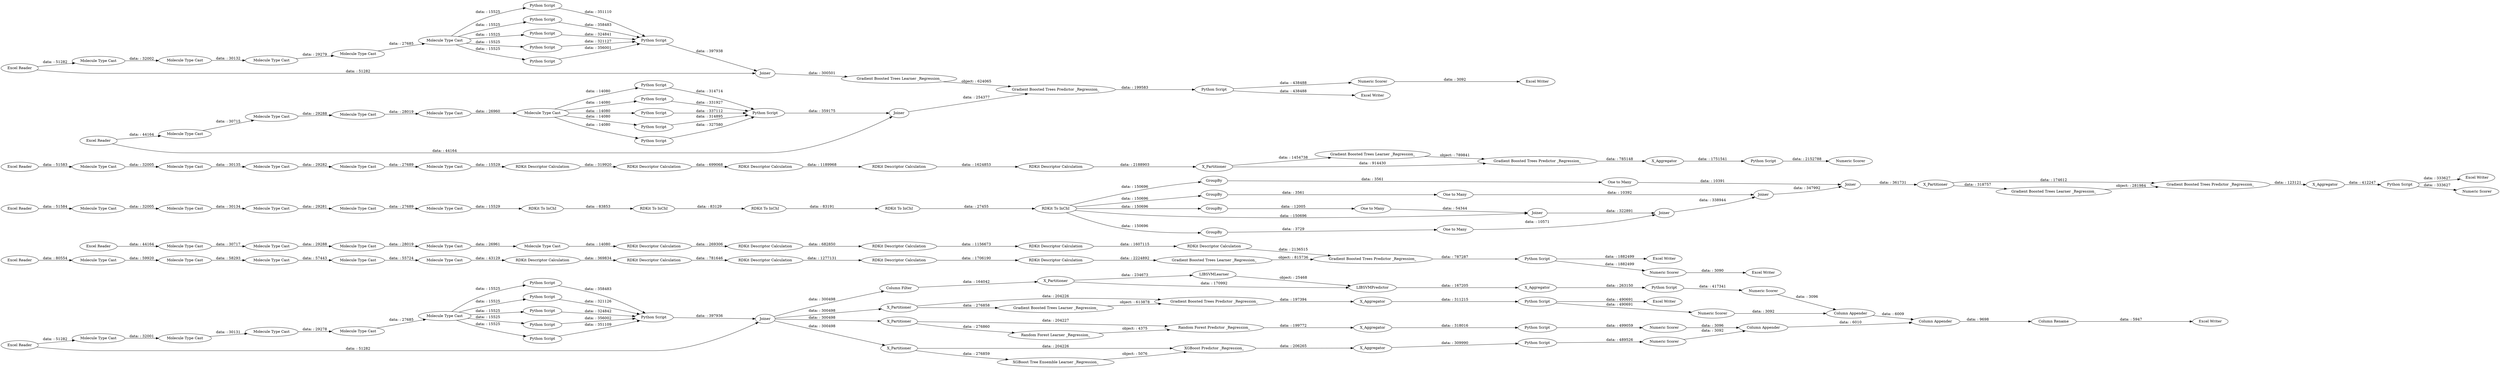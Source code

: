 digraph {
	"-2553946510305849379_755" [label="Excel Writer"]
	"-8061029989726179191_308" [label="Excel Writer"]
	"2899640240185269789_264" [label="One to Many"]
	"-8061029989726179191_306" [label="Excel Writer"]
	"4664968175779325071_6" [label="Molecule Type Cast"]
	"4736564197641789392_5" [label="Molecule Type Cast"]
	"-2553946510305849379_264" [label="Python Script"]
	"-8061029989726179191_310" [label="Excel Reader"]
	"4664968175779325071_5" [label="Molecule Type Cast"]
	"-2553946510305849379_748" [label=X_Partitioner]
	"-8273446518506978068_689" [label=X_Partitioner]
	"-4533547156431434219_7" [label="Molecule Type Cast"]
	"-324989362007042059_9" [label="Molecule Type Cast"]
	"2899640240185269789_279" [label=Joiner]
	"4664968175779325071_7" [label="Molecule Type Cast"]
	"2899640240185269789_282" [label=Joiner]
	"-8273446518506978068_905" [label="Excel Writer"]
	"3823163891039364435_6" [label="Molecule Type Cast"]
	"-2553946510305849379_259" [label=LIBSVMPredictor]
	"2899640240185269789_283" [label=GroupBy]
	"-2553946510305849379_751" [label="Excel Writer"]
	"3823163891039364435_4" [label="Molecule Type Cast"]
	"2899640240185269789_262" [label=GroupBy]
	"-324989362007042059_12" [label="RDKit To InChI"]
	"-8061029989726179191_280" [label="Excel Reader"]
	"2899640240185269789_284" [label="One to Many"]
	"4736564197641789392_6" [label="Molecule Type Cast"]
	"-2553946510305849379_238" [label="XGBoost Tree Ensemble Learner _Regression_"]
	"-2553946510305849379_746" [label=X_Partitioner]
	"-2553946510305849379_261" [label="Numeric Scorer"]
	"-2553946510305849379_260" [label="Python Script"]
	"-8273446518506978068_688" [label="Numeric Scorer"]
	"-2553946510305849379_235" [label="XGBoost Predictor _Regression_"]
	"3823163891039364435_3" [label="Molecule Type Cast"]
	"-2553946510305849379_749" [label=X_Aggregator]
	"8261289540778171566_149" [label="Python Script"]
	"6420225725657541809_741" [label="RDKit Descriptor Calculation"]
	"-8061029989726179191_296" [label="Gradient Boosted Trees Learner _Regression_"]
	"-8273446518506978068_890" [label="Excel Reader"]
	"4736564197641789392_3" [label="Molecule Type Cast"]
	"-8273446518506978068_295" [label="Gradient Boosted Trees Learner _Regression_"]
	"6576787940834301889_744" [label="RDKit Descriptor Calculation"]
	"-7903679245630492287_3" [label="Molecule Type Cast"]
	"-324989362007042059_6" [label="Molecule Type Cast"]
	"4911136709628394771_5" [label="Molecule Type Cast"]
	"4736564197641789392_7" [label="Molecule Type Cast"]
	"-6120382970469981376_744" [label="RDKit Descriptor Calculation"]
	"-6120382970469981376_742" [label="RDKit Descriptor Calculation"]
	"2899640240185269789_281" [label=Joiner]
	"-4533547156431434219_3" [label="Molecule Type Cast"]
	"-4533547156431434219_5" [label="Molecule Type Cast"]
	"-8061029989726179191_307" [label="Numeric Scorer"]
	"6420225725657541809_743" [label="RDKit Descriptor Calculation"]
	"6420225725657541809_740" [label="RDKit Descriptor Calculation"]
	"-534808259152525972_149" [label="Python Script"]
	"-324989362007042059_13" [label="RDKit To InChI"]
	"-8273446518506978068_895" [label=X_Partitioner]
	"-8061029989726179191_298" [label=Joiner]
	"-2553946510305849379_742" [label=X_Partitioner]
	"-534808259152525972_150" [label="Python Script"]
	"-2553946510305849379_752" [label=Joiner]
	"-2553946510305849379_750" [label="Gradient Boosted Trees Learner _Regression_"]
	"-8273446518506978068_739" [label=X_Aggregator]
	"8261289540778171566_146" [label="Python Script"]
	"8261289540778171566_162" [label="Python Script"]
	"-8273446518506978068_240" [label="Excel Reader"]
	"-2553946510305849379_168" [label="Python Script"]
	"-2553946510305849379_240" [label="Excel Reader"]
	"-8061029989726179191_286" [label="Gradient Boosted Trees Predictor _Regression_"]
	"-8273446518506978068_894" [label="Gradient Boosted Trees Predictor _Regression_"]
	"-2553946510305849379_256" [label="Numeric Scorer"]
	"-324989362007042059_4" [label="Molecule Type Cast"]
	"4911136709628394771_4" [label="Molecule Type Cast"]
	"-8273446518506978068_257" [label="Python Script"]
	"-1962270303920732634_146" [label="Python Script"]
	"-8061029989726179191_304" [label="Gradient Boosted Trees Predictor _Regression_"]
	"-8061029989726179191_305" [label="Python Script"]
	"6576787940834301889_740" [label="RDKit Descriptor Calculation"]
	"-1962270303920732634_162" [label="Python Script"]
	"8261289540778171566_150" [label="Python Script"]
	"-6120382970469981376_743" [label="RDKit Descriptor Calculation"]
	"-1962270303920732634_149" [label="Python Script"]
	"-534808259152525972_148" [label="Python Script"]
	"-2553946510305849379_747" [label=X_Aggregator]
	"-2553946510305849379_754" [label="Column Filter"]
	"-7903679245630492287_4" [label="Molecule Type Cast"]
	"8261289540778171566_147" [label="Python Script"]
	"-8061029989726179191_302" [label="Excel Reader"]
	"4664968175779325071_3" [label="Molecule Type Cast"]
	"-8061029989726179191_300" [label="Excel Writer"]
	"-2553946510305849379_744" [label=X_Partitioner]
	"-324989362007042059_11" [label="RDKit To InChI"]
	"-8061029989726179191_277" [label="Numeric Scorer"]
	"-8061029989726179191_283" [label="Python Script"]
	"2899640240185269789_263" [label="One to Many"]
	"-8273446518506978068_896" [label="Numeric Scorer"]
	"-8061029989726179191_303" [label="Gradient Boosted Trees Learner _Regression_"]
	"-2553946510305849379_267" [label="Column Appender"]
	"6576787940834301889_741" [label="RDKit Descriptor Calculation"]
	"-6120382970469981376_740" [label="RDKit Descriptor Calculation"]
	"-324989362007042059_10" [label="RDKit To InChI"]
	"-2553946510305849379_743" [label=X_Aggregator]
	"3823163891039364435_5" [label="Molecule Type Cast"]
	"-534808259152525972_146" [label="Python Script"]
	"-534808259152525972_162" [label="Python Script"]
	"-2553946510305849379_258" [label=LIBSVMLearner]
	"2899640240185269789_266" [label=GroupBy]
	"6420225725657541809_742" [label="RDKit Descriptor Calculation"]
	"-324989362007042059_5" [label="Molecule Type Cast"]
	"6420225725657541809_744" [label="RDKit Descriptor Calculation"]
	"4911136709628394771_6" [label="Molecule Type Cast"]
	"4664968175779325071_4" [label="Molecule Type Cast"]
	"-2553946510305849379_257" [label="Python Script"]
	"2899640240185269789_265" [label=GroupBy]
	"-1962270303920732634_147" [label="Python Script"]
	"6576787940834301889_743" [label="RDKit Descriptor Calculation"]
	"-2553946510305849379_745" [label=X_Aggregator]
	"-7903679245630492287_7" [label="Molecule Type Cast"]
	"3823163891039364435_7" [label="Molecule Type Cast"]
	"-8273446518506978068_892" [label=X_Aggregator]
	"-7903679245630492287_5" [label="Molecule Type Cast"]
	"6576787940834301889_742" [label="RDKit Descriptor Calculation"]
	"4911136709628394771_7" [label="Molecule Type Cast"]
	"-2553946510305849379_263" [label="Gradient Boosted Trees Predictor _Regression_"]
	"4736564197641789392_4" [label="Molecule Type Cast"]
	"-8061029989726179191_299" [label=Joiner]
	"-2553946510305849379_237" [label="Numeric Scorer"]
	"-8273446518506978068_904" [label="Python Script"]
	"-534808259152525972_147" [label="Python Script"]
	"-2553946510305849379_268" [label="Column Appender"]
	"-1962270303920732634_150" [label="Python Script"]
	"-6120382970469981376_741" [label="RDKit Descriptor Calculation"]
	"-7903679245630492287_6" [label="Molecule Type Cast"]
	"-2553946510305849379_254" [label="Random Forest Learner _Regression_"]
	"-2553946510305849379_269" [label="Column Rename"]
	"-2553946510305849379_266" [label="Column Appender"]
	"-8273446518506978068_263" [label="Gradient Boosted Trees Predictor _Regression_"]
	"-1962270303920732634_148" [label="Python Script"]
	"2899640240185269789_267" [label="One to Many"]
	"-8273446518506978068_893" [label="Gradient Boosted Trees Learner _Regression_"]
	"-4533547156431434219_6" [label="Molecule Type Cast"]
	"4911136709628394771_3" [label="Molecule Type Cast"]
	"-8061029989726179191_240" [label="Excel Reader"]
	"8261289540778171566_148" [label="Python Script"]
	"-4533547156431434219_4" [label="Molecule Type Cast"]
	"-8061029989726179191_297" [label="Excel Writer"]
	"-2553946510305849379_265" [label="Numeric Scorer"]
	"-324989362007042059_14" [label="RDKit To InChI"]
	"-324989362007042059_3" [label="Molecule Type Cast"]
	"2899640240185269789_280" [label=Joiner]
	"-2553946510305849379_255" [label="Random Forest Predictor _Regression_"]
	"4664968175779325071_3" -> "4664968175779325071_4" [label="data: : 32005"]
	"-8061029989726179191_298" -> "-8061029989726179191_296" [label="data: : 300501"]
	"4664968175779325071_6" -> "4664968175779325071_7" [label="data: : 27689"]
	"-324989362007042059_14" -> "2899640240185269789_262" [label="data: : 150696"]
	"4736564197641789392_4" -> "4736564197641789392_5" [label="data: : 29288"]
	"-8061029989726179191_280" -> "-8061029989726179191_299" [label="data: : 44164"]
	"-2553946510305849379_263" -> "-2553946510305849379_749" [label="data: : 197394"]
	"-8061029989726179191_277" -> "-8061029989726179191_300" [label="data: : 3092"]
	"2899640240185269789_281" -> "2899640240185269789_282" [label="data: : 347992"]
	"-6120382970469981376_742" -> "-6120382970469981376_743" [label="data: : 1156673"]
	"-2553946510305849379_742" -> "-2553946510305849379_235" [label="data: : 204226"]
	"-7903679245630492287_7" -> "-1962270303920732634_146" [label="data: : 15525"]
	"-324989362007042059_9" -> "-324989362007042059_10" [label="data: : 15529"]
	"-8273446518506978068_739" -> "-8273446518506978068_257" [label="data: : 1751541"]
	"-324989362007042059_11" -> "-324989362007042059_13" [label="data: : 83129"]
	"-2553946510305849379_261" -> "-2553946510305849379_267" [label="data: : 3096"]
	"-534808259152525972_147" -> "-534808259152525972_150" [label="data: : 321126"]
	"-8061029989726179191_280" -> "3823163891039364435_3" [label="data: : 44164"]
	"-8273446518506978068_263" -> "-8273446518506978068_739" [label="data: : 785148"]
	"-8273446518506978068_894" -> "-8273446518506978068_892" [label="data: : 123121"]
	"-8061029989726179191_307" -> "-8061029989726179191_308" [label="data: : 3090"]
	"-8273446518506978068_895" -> "-8273446518506978068_893" [label="data: : 318757"]
	"-8061029989726179191_310" -> "4736564197641789392_3" [label="data: : 44164"]
	"8261289540778171566_147" -> "8261289540778171566_150" [label="data: : 314895"]
	"-2553946510305849379_256" -> "-2553946510305849379_266" [label="data: : 3096"]
	"-2553946510305849379_238" -> "-2553946510305849379_235" [label="object: : 5076"]
	"4911136709628394771_5" -> "4911136709628394771_6" [label="data: : 57443"]
	"4736564197641789392_6" -> "4736564197641789392_7" [label="data: : 26961"]
	"-4533547156431434219_7" -> "-534808259152525972_148" [label="data: : 15525"]
	"-2553946510305849379_745" -> "-2553946510305849379_257" [label="data: : 318016"]
	"-2553946510305849379_255" -> "-2553946510305849379_745" [label="data: : 199772"]
	"-1962270303920732634_148" -> "-1962270303920732634_150" [label="data: : 356001"]
	"4736564197641789392_7" -> "-6120382970469981376_740" [label="data: : 14080"]
	"-8273446518506978068_890" -> "-324989362007042059_3" [label="data: : 51584"]
	"2899640240185269789_262" -> "2899640240185269789_263" [label="data: : 12005"]
	"-7903679245630492287_6" -> "-7903679245630492287_7" [label="data: : 27685"]
	"-4533547156431434219_5" -> "-4533547156431434219_6" [label="data: : 29278"]
	"-2553946510305849379_265" -> "-2553946510305849379_267" [label="data: : 3092"]
	"3823163891039364435_7" -> "8261289540778171566_162" [label="data: : 14080"]
	"-534808259152525972_146" -> "-534808259152525972_150" [label="data: : 351109"]
	"-8061029989726179191_304" -> "-8061029989726179191_305" [label="data: : 787287"]
	"-2553946510305849379_240" -> "-4533547156431434219_3" [label="data: : 51282"]
	"-1962270303920732634_146" -> "-1962270303920732634_150" [label="data: : 351110"]
	"-2553946510305849379_267" -> "-2553946510305849379_268" [label="data: : 6009"]
	"2899640240185269789_282" -> "-8273446518506978068_895" [label="data: : 361731"]
	"-4533547156431434219_6" -> "-4533547156431434219_7" [label="data: : 27685"]
	"-324989362007042059_4" -> "-324989362007042059_5" [label="data: : 30134"]
	"3823163891039364435_5" -> "3823163891039364435_6" [label="data: : 28019"]
	"-1962270303920732634_149" -> "-1962270303920732634_150" [label="data: : 324841"]
	"-2553946510305849379_237" -> "-2553946510305849379_266" [label="data: : 3092"]
	"-8273446518506978068_689" -> "-8273446518506978068_295" [label="data: : 1454738"]
	"4911136709628394771_7" -> "6420225725657541809_740" [label="data: : 43129"]
	"8261289540778171566_162" -> "8261289540778171566_150" [label="data: : 337112"]
	"-7903679245630492287_3" -> "-7903679245630492287_4" [label="data: : 32002"]
	"-8273446518506978068_295" -> "-8273446518506978068_263" [label="object: : 789841"]
	"-2553946510305849379_259" -> "-2553946510305849379_747" [label="data: : 167205"]
	"-7903679245630492287_7" -> "-1962270303920732634_162" [label="data: : 15525"]
	"6576787940834301889_741" -> "6576787940834301889_742" [label="data: : 699068"]
	"4664968175779325071_7" -> "6576787940834301889_740" [label="data: : 15529"]
	"-2553946510305849379_748" -> "-2553946510305849379_750" [label="data: : 276858"]
	"-2553946510305849379_752" -> "-2553946510305849379_744" [label="data: : 300498"]
	"-8273446518506978068_904" -> "-8273446518506978068_896" [label="data: : 333627"]
	"-2553946510305849379_258" -> "-2553946510305849379_259" [label="object: : 25468"]
	"-2553946510305849379_747" -> "-2553946510305849379_260" [label="data: : 263150"]
	"-2553946510305849379_260" -> "-2553946510305849379_261" [label="data: : 417341"]
	"-8061029989726179191_305" -> "-8061029989726179191_306" [label="data: : 1882499"]
	"2899640240185269789_266" -> "2899640240185269789_267" [label="data: : 3561"]
	"4664968175779325071_4" -> "4664968175779325071_5" [label="data: : 30135"]
	"-534808259152525972_162" -> "-534808259152525972_150" [label="data: : 358483"]
	"-2553946510305849379_742" -> "-2553946510305849379_238" [label="data: : 276859"]
	"-2553946510305849379_746" -> "-2553946510305849379_258" [label="data: : 234673"]
	"-2553946510305849379_749" -> "-2553946510305849379_264" [label="data: : 311215"]
	"-6120382970469981376_740" -> "-6120382970469981376_741" [label="data: : 269306"]
	"-2553946510305849379_254" -> "-2553946510305849379_255" [label="object: : 4375"]
	"-2553946510305849379_268" -> "-2553946510305849379_269" [label="data: : 9698"]
	"-2553946510305849379_743" -> "-2553946510305849379_168" [label="data: : 309990"]
	"-8061029989726179191_303" -> "-8061029989726179191_304" [label="object: : 815736"]
	"3823163891039364435_6" -> "3823163891039364435_7" [label="data: : 26960"]
	"6420225725657541809_742" -> "6420225725657541809_743" [label="data: : 1277131"]
	"8261289540778171566_150" -> "-8061029989726179191_299" [label="data: : 359175"]
	"-7903679245630492287_7" -> "-1962270303920732634_147" [label="data: : 15525"]
	"-324989362007042059_10" -> "-324989362007042059_11" [label="data: : 83853"]
	"4911136709628394771_6" -> "4911136709628394771_7" [label="data: : 55724"]
	"3823163891039364435_7" -> "8261289540778171566_146" [label="data: : 14080"]
	"-1962270303920732634_147" -> "-1962270303920732634_150" [label="data: : 321127"]
	"6420225725657541809_741" -> "6420225725657541809_742" [label="data: : 781646"]
	"2899640240185269789_264" -> "2899640240185269789_280" [label="data: : 10571"]
	"-4533547156431434219_3" -> "-4533547156431434219_4" [label="data: : 32001"]
	"-6120382970469981376_743" -> "-6120382970469981376_744" [label="data: : 1607115"]
	"-324989362007042059_5" -> "-324989362007042059_6" [label="data: : 29281"]
	"-2553946510305849379_266" -> "-2553946510305849379_268" [label="data: : 6010"]
	"6420225725657541809_743" -> "6420225725657541809_744" [label="data: : 1706190"]
	"-8273446518506978068_689" -> "-8273446518506978068_263" [label="data: : 914430"]
	"-2553946510305849379_752" -> "-2553946510305849379_754" [label="data: : 300498"]
	"-8273446518506978068_892" -> "-8273446518506978068_904" [label="data: : 412247"]
	"4736564197641789392_5" -> "4736564197641789392_6" [label="data: : 28019"]
	"-2553946510305849379_746" -> "-2553946510305849379_259" [label="data: : 170992"]
	"-8273446518506978068_904" -> "-8273446518506978068_905" [label="data: : 333627"]
	"6576787940834301889_742" -> "6576787940834301889_743" [label="data: : 1189968"]
	"-2553946510305849379_168" -> "-2553946510305849379_237" [label="data: : 489526"]
	"8261289540778171566_149" -> "8261289540778171566_150" [label="data: : 314714"]
	"3823163891039364435_3" -> "3823163891039364435_4" [label="data: : 30715"]
	"-8061029989726179191_296" -> "-8061029989726179191_286" [label="object: : 624065"]
	"-534808259152525972_149" -> "-534808259152525972_150" [label="data: : 324842"]
	"6576787940834301889_740" -> "6576787940834301889_741" [label="data: : 319920"]
	"2899640240185269789_283" -> "2899640240185269789_284" [label="data: : 3561"]
	"-4533547156431434219_7" -> "-534808259152525972_149" [label="data: : 15525"]
	"-2553946510305849379_754" -> "-2553946510305849379_746" [label="data: : 164042"]
	"-2553946510305849379_752" -> "-2553946510305849379_742" [label="data: : 300498"]
	"4664968175779325071_5" -> "4664968175779325071_6" [label="data: : 29282"]
	"-6120382970469981376_741" -> "-6120382970469981376_742" [label="data: : 682850"]
	"4911136709628394771_3" -> "4911136709628394771_4" [label="data: : 59920"]
	"-1962270303920732634_150" -> "-8061029989726179191_298" [label="data: : 397938"]
	"-8273446518506978068_893" -> "-8273446518506978068_894" [label="object: : 281984"]
	"-8061029989726179191_240" -> "-8061029989726179191_298" [label="data: : 51282"]
	"3823163891039364435_7" -> "8261289540778171566_148" [label="data: : 14080"]
	"-4533547156431434219_7" -> "-534808259152525972_147" [label="data: : 15525"]
	"4911136709628394771_4" -> "4911136709628394771_5" [label="data: : 58293"]
	"-8061029989726179191_302" -> "4911136709628394771_3" [label="data: : 80554"]
	"-324989362007042059_14" -> "2899640240185269789_283" [label="data: : 150696"]
	"-4533547156431434219_7" -> "-534808259152525972_146" [label="data: : 15525"]
	"-2553946510305849379_748" -> "-2553946510305849379_263" [label="data: : 204226"]
	"-324989362007042059_12" -> "-324989362007042059_14" [label="data: : 27455"]
	"-7903679245630492287_5" -> "-7903679245630492287_6" [label="data: : 29279"]
	"6420225725657541809_744" -> "-8061029989726179191_303" [label="data: : 2224892"]
	"2899640240185269789_284" -> "2899640240185269789_282" [label="data: : 10391"]
	"-7903679245630492287_7" -> "-1962270303920732634_149" [label="data: : 15525"]
	"-2553946510305849379_264" -> "-2553946510305849379_755" [label="data: : 490691"]
	"-8273446518506978068_257" -> "-8273446518506978068_688" [label="data: : 2152788"]
	"-2553946510305849379_235" -> "-2553946510305849379_743" [label="data: : 206265"]
	"2899640240185269789_279" -> "2899640240185269789_280" [label="data: : 322891"]
	"-4533547156431434219_7" -> "-534808259152525972_162" [label="data: : 15525"]
	"-324989362007042059_14" -> "2899640240185269789_265" [label="data: : 150696"]
	"2899640240185269789_265" -> "2899640240185269789_264" [label="data: : 3729"]
	"6576787940834301889_744" -> "-8273446518506978068_689" [label="data: : 2188903"]
	"-7903679245630492287_4" -> "-7903679245630492287_5" [label="data: : 30132"]
	"-8061029989726179191_283" -> "-8061029989726179191_297" [label="data: : 438488"]
	"-4533547156431434219_4" -> "-4533547156431434219_5" [label="data: : 30131"]
	"-324989362007042059_13" -> "-324989362007042059_12" [label="data: : 83191"]
	"-8273446518506978068_240" -> "4664968175779325071_3" [label="data: : 51583"]
	"-2553946510305849379_269" -> "-2553946510305849379_751" [label="data: : 5947"]
	"-2553946510305849379_744" -> "-2553946510305849379_255" [label="data: : 204227"]
	"-534808259152525972_148" -> "-534808259152525972_150" [label="data: : 356002"]
	"-8061029989726179191_299" -> "-8061029989726179191_286" [label="data: : 254377"]
	"-2553946510305849379_257" -> "-2553946510305849379_256" [label="data: : 499059"]
	"-2553946510305849379_744" -> "-2553946510305849379_254" [label="data: : 276860"]
	"4736564197641789392_3" -> "4736564197641789392_4" [label="data: : 30717"]
	"-6120382970469981376_744" -> "-8061029989726179191_304" [label="data: : 2136515"]
	"8261289540778171566_146" -> "8261289540778171566_150" [label="data: : 331927"]
	"-324989362007042059_3" -> "-324989362007042059_4" [label="data: : 32005"]
	"-2553946510305849379_264" -> "-2553946510305849379_265" [label="data: : 490691"]
	"-2553946510305849379_240" -> "-2553946510305849379_752" [label="data: : 51282"]
	"-7903679245630492287_7" -> "-1962270303920732634_148" [label="data: : 15525"]
	"6576787940834301889_743" -> "6576787940834301889_744" [label="data: : 1624853"]
	"-534808259152525972_150" -> "-2553946510305849379_752" [label="data: : 397936"]
	"-8273446518506978068_895" -> "-8273446518506978068_894" [label="data: : 174612"]
	"2899640240185269789_263" -> "2899640240185269789_279" [label="data: : 54344"]
	"-1962270303920732634_162" -> "-1962270303920732634_150" [label="data: : 358483"]
	"3823163891039364435_4" -> "3823163891039364435_5" [label="data: : 29288"]
	"8261289540778171566_148" -> "8261289540778171566_150" [label="data: : 327580"]
	"-8061029989726179191_240" -> "-7903679245630492287_3" [label="data: : 51282"]
	"3823163891039364435_7" -> "8261289540778171566_149" [label="data: : 14080"]
	"-8061029989726179191_286" -> "-8061029989726179191_283" [label="data: : 199583"]
	"-8061029989726179191_283" -> "-8061029989726179191_277" [label="data: : 438488"]
	"-8061029989726179191_305" -> "-8061029989726179191_307" [label="data: : 1882499"]
	"-2553946510305849379_752" -> "-2553946510305849379_748" [label="data: : 300498"]
	"3823163891039364435_7" -> "8261289540778171566_147" [label="data: : 14080"]
	"-324989362007042059_14" -> "2899640240185269789_279" [label="data: : 150696"]
	"-324989362007042059_14" -> "2899640240185269789_266" [label="data: : 150696"]
	"2899640240185269789_267" -> "2899640240185269789_281" [label="data: : 10392"]
	"-324989362007042059_6" -> "-324989362007042059_9" [label="data: : 27689"]
	"6420225725657541809_740" -> "6420225725657541809_741" [label="data: : 369834"]
	"-2553946510305849379_750" -> "-2553946510305849379_263" [label="object: : 613878"]
	"2899640240185269789_280" -> "2899640240185269789_281" [label="data: : 338944"]
	rankdir=LR
}
